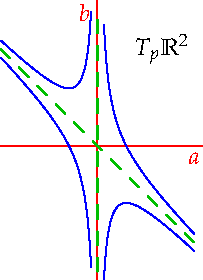 settings.tex="pdflatex";

texpreamble("\usepackage{amsmath}
\usepackage{amsthm,amssymb}
\usepackage{mathpazo}
\usepackage[svgnames]{xcolor}
");

import graph;

size(140);

real c=sqrt(10)/4;
real b(real a){return c/a-a;}
real bb(real a){return -c/a-a;}


real d=0.2;
real dd=3;

draw(graph(b,d,dd),blue); 
draw(graph(b,-dd,-d),blue); 
draw(graph(bb,d,dd),blue); 
draw(graph(bb,-dd,-d),blue);

draw((-dd,dd)--(dd,-dd),dashed+heavygreen+linewidth(0.8));
draw((0,-1.3dd)--(0,1.3dd),dashed+heavygreen+linewidth(0.8));

label("$T_p\mathbb R^2$",(2,3));


xaxis("$a$",red);
yaxis("$b$",red);